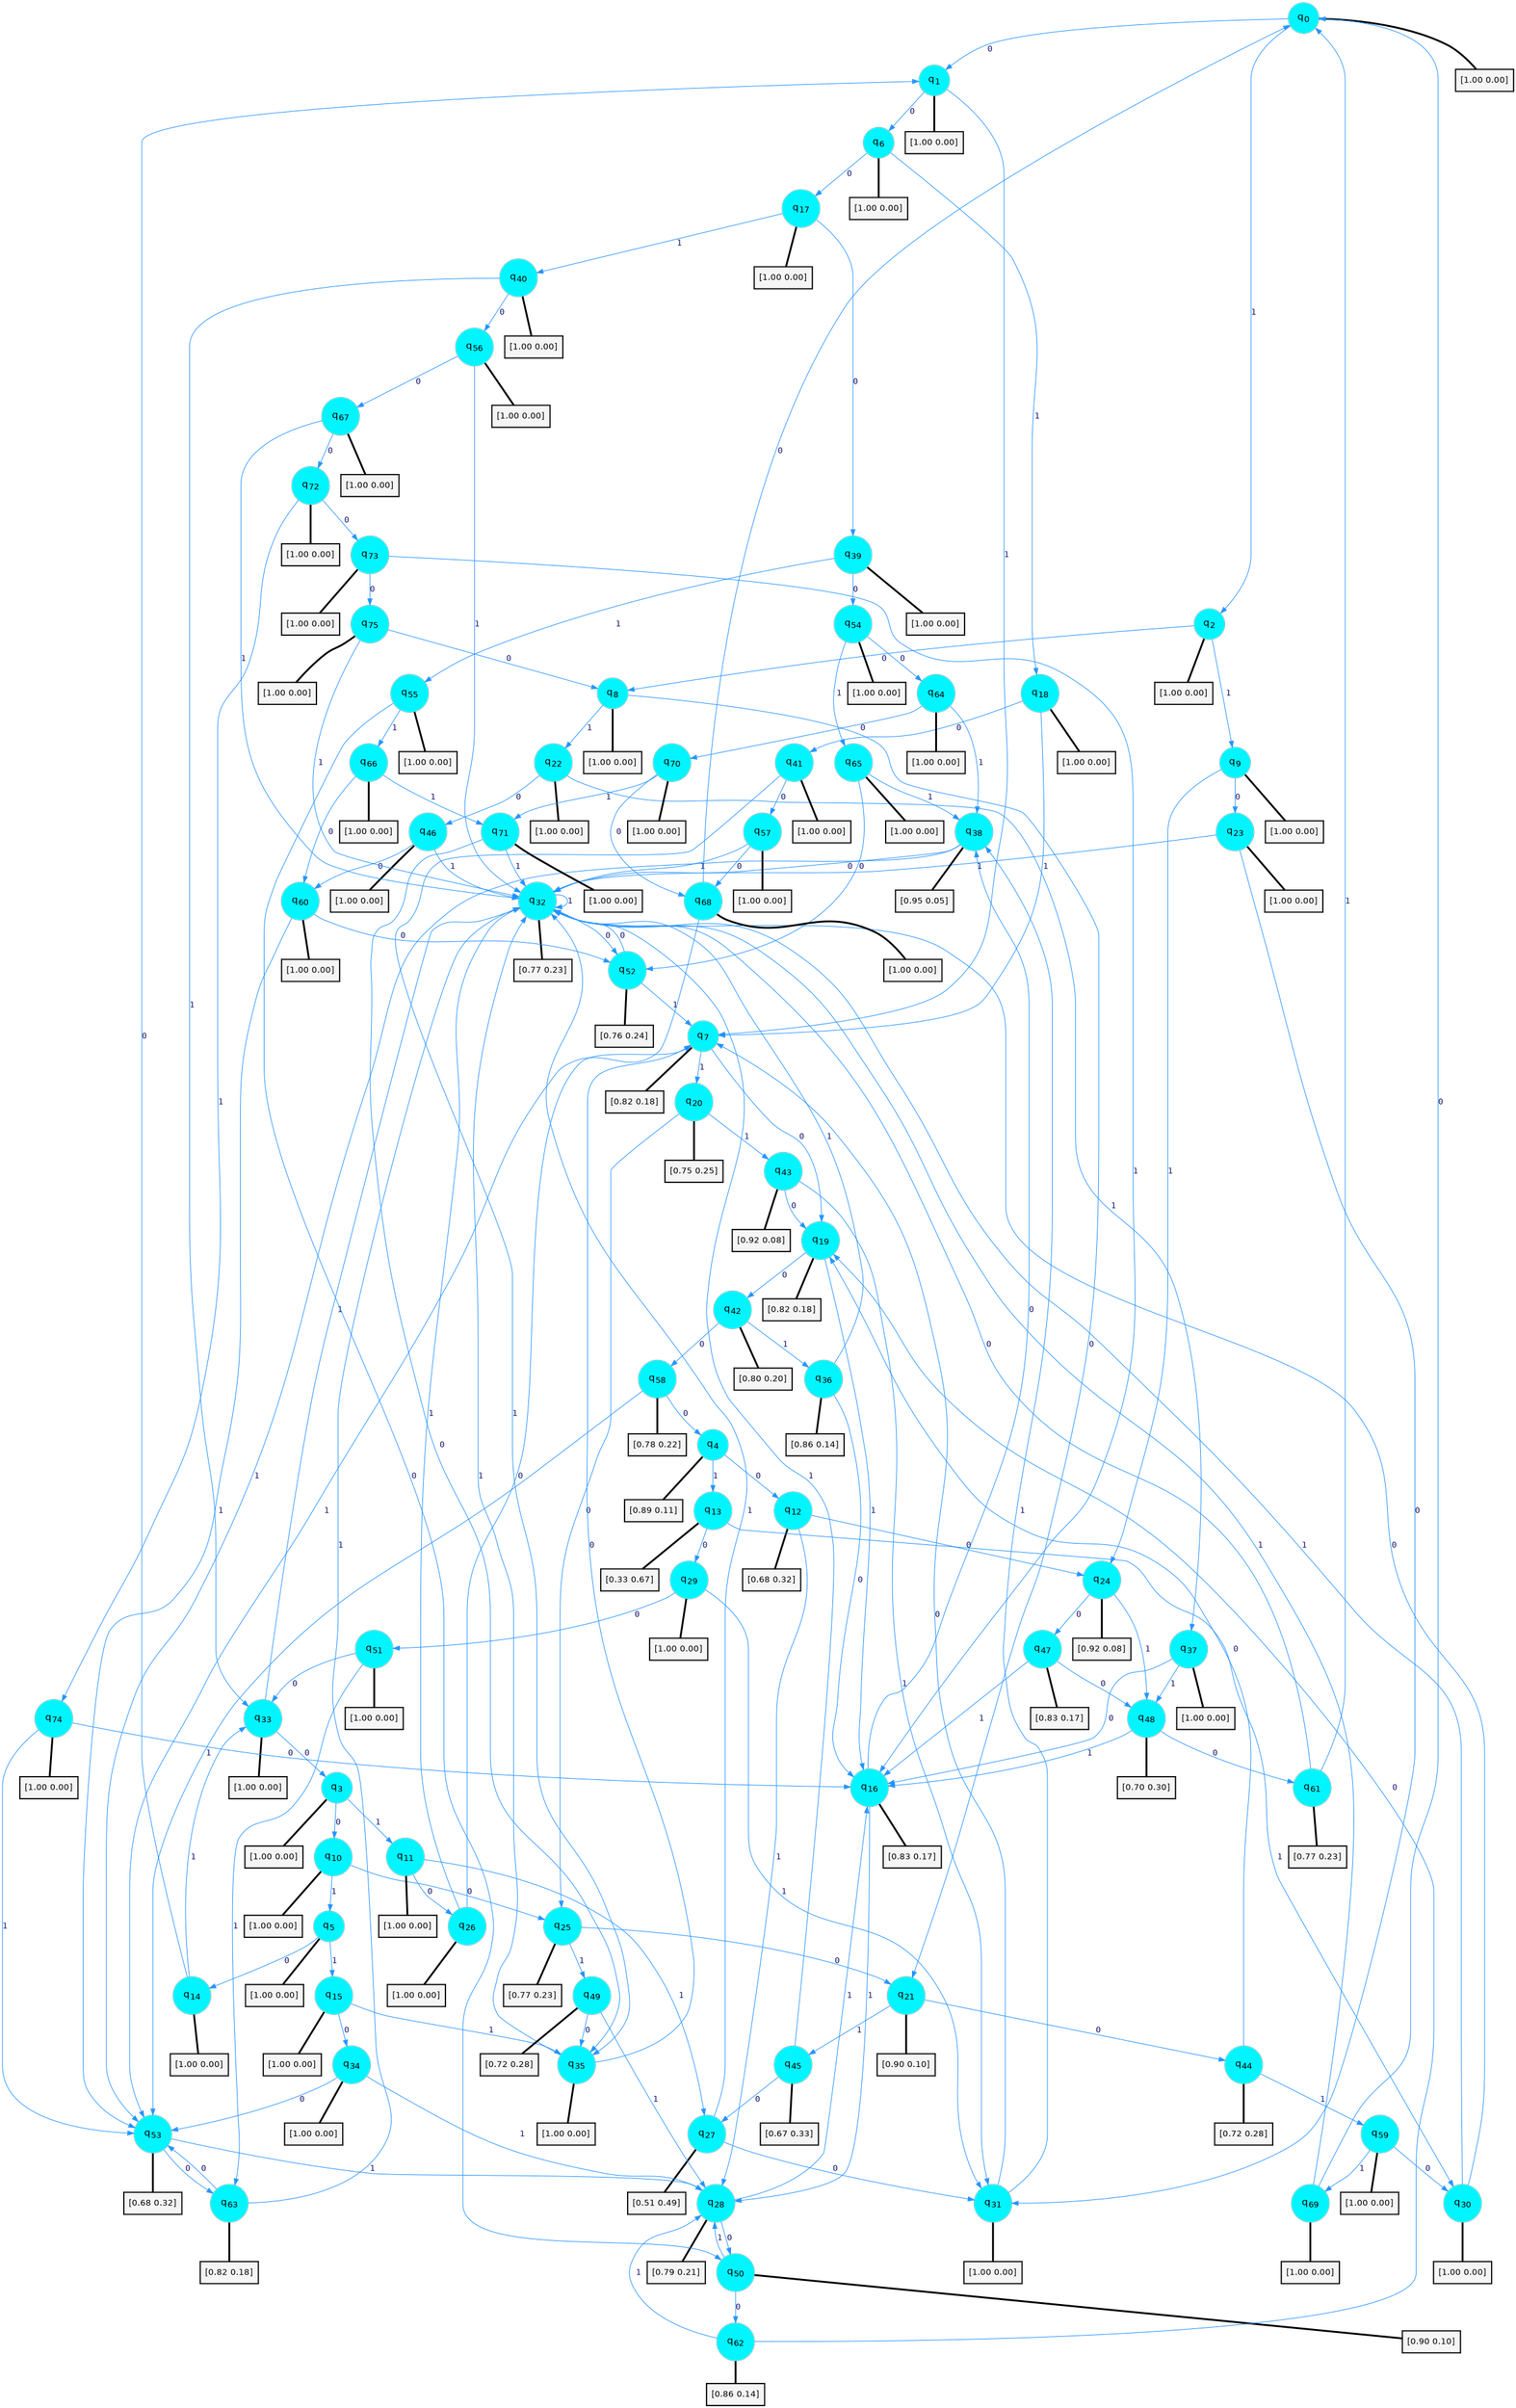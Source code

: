 digraph G {
graph [
bgcolor=transparent, dpi=300, rankdir=TD, size="40,25"];
node [
color=gray, fillcolor=turquoise1, fontcolor=black, fontname=Helvetica, fontsize=16, fontweight=bold, shape=circle, style=filled];
edge [
arrowsize=1, color=dodgerblue1, fontcolor=midnightblue, fontname=courier, fontweight=bold, penwidth=1, style=solid, weight=20];
0[label=<q<SUB>0</SUB>>];
1[label=<q<SUB>1</SUB>>];
2[label=<q<SUB>2</SUB>>];
3[label=<q<SUB>3</SUB>>];
4[label=<q<SUB>4</SUB>>];
5[label=<q<SUB>5</SUB>>];
6[label=<q<SUB>6</SUB>>];
7[label=<q<SUB>7</SUB>>];
8[label=<q<SUB>8</SUB>>];
9[label=<q<SUB>9</SUB>>];
10[label=<q<SUB>10</SUB>>];
11[label=<q<SUB>11</SUB>>];
12[label=<q<SUB>12</SUB>>];
13[label=<q<SUB>13</SUB>>];
14[label=<q<SUB>14</SUB>>];
15[label=<q<SUB>15</SUB>>];
16[label=<q<SUB>16</SUB>>];
17[label=<q<SUB>17</SUB>>];
18[label=<q<SUB>18</SUB>>];
19[label=<q<SUB>19</SUB>>];
20[label=<q<SUB>20</SUB>>];
21[label=<q<SUB>21</SUB>>];
22[label=<q<SUB>22</SUB>>];
23[label=<q<SUB>23</SUB>>];
24[label=<q<SUB>24</SUB>>];
25[label=<q<SUB>25</SUB>>];
26[label=<q<SUB>26</SUB>>];
27[label=<q<SUB>27</SUB>>];
28[label=<q<SUB>28</SUB>>];
29[label=<q<SUB>29</SUB>>];
30[label=<q<SUB>30</SUB>>];
31[label=<q<SUB>31</SUB>>];
32[label=<q<SUB>32</SUB>>];
33[label=<q<SUB>33</SUB>>];
34[label=<q<SUB>34</SUB>>];
35[label=<q<SUB>35</SUB>>];
36[label=<q<SUB>36</SUB>>];
37[label=<q<SUB>37</SUB>>];
38[label=<q<SUB>38</SUB>>];
39[label=<q<SUB>39</SUB>>];
40[label=<q<SUB>40</SUB>>];
41[label=<q<SUB>41</SUB>>];
42[label=<q<SUB>42</SUB>>];
43[label=<q<SUB>43</SUB>>];
44[label=<q<SUB>44</SUB>>];
45[label=<q<SUB>45</SUB>>];
46[label=<q<SUB>46</SUB>>];
47[label=<q<SUB>47</SUB>>];
48[label=<q<SUB>48</SUB>>];
49[label=<q<SUB>49</SUB>>];
50[label=<q<SUB>50</SUB>>];
51[label=<q<SUB>51</SUB>>];
52[label=<q<SUB>52</SUB>>];
53[label=<q<SUB>53</SUB>>];
54[label=<q<SUB>54</SUB>>];
55[label=<q<SUB>55</SUB>>];
56[label=<q<SUB>56</SUB>>];
57[label=<q<SUB>57</SUB>>];
58[label=<q<SUB>58</SUB>>];
59[label=<q<SUB>59</SUB>>];
60[label=<q<SUB>60</SUB>>];
61[label=<q<SUB>61</SUB>>];
62[label=<q<SUB>62</SUB>>];
63[label=<q<SUB>63</SUB>>];
64[label=<q<SUB>64</SUB>>];
65[label=<q<SUB>65</SUB>>];
66[label=<q<SUB>66</SUB>>];
67[label=<q<SUB>67</SUB>>];
68[label=<q<SUB>68</SUB>>];
69[label=<q<SUB>69</SUB>>];
70[label=<q<SUB>70</SUB>>];
71[label=<q<SUB>71</SUB>>];
72[label=<q<SUB>72</SUB>>];
73[label=<q<SUB>73</SUB>>];
74[label=<q<SUB>74</SUB>>];
75[label=<q<SUB>75</SUB>>];
76[label="[1.00 0.00]", shape=box,fontcolor=black, fontname=Helvetica, fontsize=14, penwidth=2, fillcolor=whitesmoke,color=black];
77[label="[1.00 0.00]", shape=box,fontcolor=black, fontname=Helvetica, fontsize=14, penwidth=2, fillcolor=whitesmoke,color=black];
78[label="[1.00 0.00]", shape=box,fontcolor=black, fontname=Helvetica, fontsize=14, penwidth=2, fillcolor=whitesmoke,color=black];
79[label="[1.00 0.00]", shape=box,fontcolor=black, fontname=Helvetica, fontsize=14, penwidth=2, fillcolor=whitesmoke,color=black];
80[label="[0.89 0.11]", shape=box,fontcolor=black, fontname=Helvetica, fontsize=14, penwidth=2, fillcolor=whitesmoke,color=black];
81[label="[1.00 0.00]", shape=box,fontcolor=black, fontname=Helvetica, fontsize=14, penwidth=2, fillcolor=whitesmoke,color=black];
82[label="[1.00 0.00]", shape=box,fontcolor=black, fontname=Helvetica, fontsize=14, penwidth=2, fillcolor=whitesmoke,color=black];
83[label="[0.82 0.18]", shape=box,fontcolor=black, fontname=Helvetica, fontsize=14, penwidth=2, fillcolor=whitesmoke,color=black];
84[label="[1.00 0.00]", shape=box,fontcolor=black, fontname=Helvetica, fontsize=14, penwidth=2, fillcolor=whitesmoke,color=black];
85[label="[1.00 0.00]", shape=box,fontcolor=black, fontname=Helvetica, fontsize=14, penwidth=2, fillcolor=whitesmoke,color=black];
86[label="[1.00 0.00]", shape=box,fontcolor=black, fontname=Helvetica, fontsize=14, penwidth=2, fillcolor=whitesmoke,color=black];
87[label="[1.00 0.00]", shape=box,fontcolor=black, fontname=Helvetica, fontsize=14, penwidth=2, fillcolor=whitesmoke,color=black];
88[label="[0.68 0.32]", shape=box,fontcolor=black, fontname=Helvetica, fontsize=14, penwidth=2, fillcolor=whitesmoke,color=black];
89[label="[0.33 0.67]", shape=box,fontcolor=black, fontname=Helvetica, fontsize=14, penwidth=2, fillcolor=whitesmoke,color=black];
90[label="[1.00 0.00]", shape=box,fontcolor=black, fontname=Helvetica, fontsize=14, penwidth=2, fillcolor=whitesmoke,color=black];
91[label="[1.00 0.00]", shape=box,fontcolor=black, fontname=Helvetica, fontsize=14, penwidth=2, fillcolor=whitesmoke,color=black];
92[label="[0.83 0.17]", shape=box,fontcolor=black, fontname=Helvetica, fontsize=14, penwidth=2, fillcolor=whitesmoke,color=black];
93[label="[1.00 0.00]", shape=box,fontcolor=black, fontname=Helvetica, fontsize=14, penwidth=2, fillcolor=whitesmoke,color=black];
94[label="[1.00 0.00]", shape=box,fontcolor=black, fontname=Helvetica, fontsize=14, penwidth=2, fillcolor=whitesmoke,color=black];
95[label="[0.82 0.18]", shape=box,fontcolor=black, fontname=Helvetica, fontsize=14, penwidth=2, fillcolor=whitesmoke,color=black];
96[label="[0.75 0.25]", shape=box,fontcolor=black, fontname=Helvetica, fontsize=14, penwidth=2, fillcolor=whitesmoke,color=black];
97[label="[0.90 0.10]", shape=box,fontcolor=black, fontname=Helvetica, fontsize=14, penwidth=2, fillcolor=whitesmoke,color=black];
98[label="[1.00 0.00]", shape=box,fontcolor=black, fontname=Helvetica, fontsize=14, penwidth=2, fillcolor=whitesmoke,color=black];
99[label="[1.00 0.00]", shape=box,fontcolor=black, fontname=Helvetica, fontsize=14, penwidth=2, fillcolor=whitesmoke,color=black];
100[label="[0.92 0.08]", shape=box,fontcolor=black, fontname=Helvetica, fontsize=14, penwidth=2, fillcolor=whitesmoke,color=black];
101[label="[0.77 0.23]", shape=box,fontcolor=black, fontname=Helvetica, fontsize=14, penwidth=2, fillcolor=whitesmoke,color=black];
102[label="[1.00 0.00]", shape=box,fontcolor=black, fontname=Helvetica, fontsize=14, penwidth=2, fillcolor=whitesmoke,color=black];
103[label="[0.51 0.49]", shape=box,fontcolor=black, fontname=Helvetica, fontsize=14, penwidth=2, fillcolor=whitesmoke,color=black];
104[label="[0.79 0.21]", shape=box,fontcolor=black, fontname=Helvetica, fontsize=14, penwidth=2, fillcolor=whitesmoke,color=black];
105[label="[1.00 0.00]", shape=box,fontcolor=black, fontname=Helvetica, fontsize=14, penwidth=2, fillcolor=whitesmoke,color=black];
106[label="[1.00 0.00]", shape=box,fontcolor=black, fontname=Helvetica, fontsize=14, penwidth=2, fillcolor=whitesmoke,color=black];
107[label="[1.00 0.00]", shape=box,fontcolor=black, fontname=Helvetica, fontsize=14, penwidth=2, fillcolor=whitesmoke,color=black];
108[label="[0.77 0.23]", shape=box,fontcolor=black, fontname=Helvetica, fontsize=14, penwidth=2, fillcolor=whitesmoke,color=black];
109[label="[1.00 0.00]", shape=box,fontcolor=black, fontname=Helvetica, fontsize=14, penwidth=2, fillcolor=whitesmoke,color=black];
110[label="[1.00 0.00]", shape=box,fontcolor=black, fontname=Helvetica, fontsize=14, penwidth=2, fillcolor=whitesmoke,color=black];
111[label="[1.00 0.00]", shape=box,fontcolor=black, fontname=Helvetica, fontsize=14, penwidth=2, fillcolor=whitesmoke,color=black];
112[label="[0.86 0.14]", shape=box,fontcolor=black, fontname=Helvetica, fontsize=14, penwidth=2, fillcolor=whitesmoke,color=black];
113[label="[1.00 0.00]", shape=box,fontcolor=black, fontname=Helvetica, fontsize=14, penwidth=2, fillcolor=whitesmoke,color=black];
114[label="[0.95 0.05]", shape=box,fontcolor=black, fontname=Helvetica, fontsize=14, penwidth=2, fillcolor=whitesmoke,color=black];
115[label="[1.00 0.00]", shape=box,fontcolor=black, fontname=Helvetica, fontsize=14, penwidth=2, fillcolor=whitesmoke,color=black];
116[label="[1.00 0.00]", shape=box,fontcolor=black, fontname=Helvetica, fontsize=14, penwidth=2, fillcolor=whitesmoke,color=black];
117[label="[1.00 0.00]", shape=box,fontcolor=black, fontname=Helvetica, fontsize=14, penwidth=2, fillcolor=whitesmoke,color=black];
118[label="[0.80 0.20]", shape=box,fontcolor=black, fontname=Helvetica, fontsize=14, penwidth=2, fillcolor=whitesmoke,color=black];
119[label="[0.92 0.08]", shape=box,fontcolor=black, fontname=Helvetica, fontsize=14, penwidth=2, fillcolor=whitesmoke,color=black];
120[label="[0.72 0.28]", shape=box,fontcolor=black, fontname=Helvetica, fontsize=14, penwidth=2, fillcolor=whitesmoke,color=black];
121[label="[0.67 0.33]", shape=box,fontcolor=black, fontname=Helvetica, fontsize=14, penwidth=2, fillcolor=whitesmoke,color=black];
122[label="[1.00 0.00]", shape=box,fontcolor=black, fontname=Helvetica, fontsize=14, penwidth=2, fillcolor=whitesmoke,color=black];
123[label="[0.83 0.17]", shape=box,fontcolor=black, fontname=Helvetica, fontsize=14, penwidth=2, fillcolor=whitesmoke,color=black];
124[label="[0.70 0.30]", shape=box,fontcolor=black, fontname=Helvetica, fontsize=14, penwidth=2, fillcolor=whitesmoke,color=black];
125[label="[0.72 0.28]", shape=box,fontcolor=black, fontname=Helvetica, fontsize=14, penwidth=2, fillcolor=whitesmoke,color=black];
126[label="[0.90 0.10]", shape=box,fontcolor=black, fontname=Helvetica, fontsize=14, penwidth=2, fillcolor=whitesmoke,color=black];
127[label="[1.00 0.00]", shape=box,fontcolor=black, fontname=Helvetica, fontsize=14, penwidth=2, fillcolor=whitesmoke,color=black];
128[label="[0.76 0.24]", shape=box,fontcolor=black, fontname=Helvetica, fontsize=14, penwidth=2, fillcolor=whitesmoke,color=black];
129[label="[0.68 0.32]", shape=box,fontcolor=black, fontname=Helvetica, fontsize=14, penwidth=2, fillcolor=whitesmoke,color=black];
130[label="[1.00 0.00]", shape=box,fontcolor=black, fontname=Helvetica, fontsize=14, penwidth=2, fillcolor=whitesmoke,color=black];
131[label="[1.00 0.00]", shape=box,fontcolor=black, fontname=Helvetica, fontsize=14, penwidth=2, fillcolor=whitesmoke,color=black];
132[label="[1.00 0.00]", shape=box,fontcolor=black, fontname=Helvetica, fontsize=14, penwidth=2, fillcolor=whitesmoke,color=black];
133[label="[1.00 0.00]", shape=box,fontcolor=black, fontname=Helvetica, fontsize=14, penwidth=2, fillcolor=whitesmoke,color=black];
134[label="[0.78 0.22]", shape=box,fontcolor=black, fontname=Helvetica, fontsize=14, penwidth=2, fillcolor=whitesmoke,color=black];
135[label="[1.00 0.00]", shape=box,fontcolor=black, fontname=Helvetica, fontsize=14, penwidth=2, fillcolor=whitesmoke,color=black];
136[label="[1.00 0.00]", shape=box,fontcolor=black, fontname=Helvetica, fontsize=14, penwidth=2, fillcolor=whitesmoke,color=black];
137[label="[0.77 0.23]", shape=box,fontcolor=black, fontname=Helvetica, fontsize=14, penwidth=2, fillcolor=whitesmoke,color=black];
138[label="[0.86 0.14]", shape=box,fontcolor=black, fontname=Helvetica, fontsize=14, penwidth=2, fillcolor=whitesmoke,color=black];
139[label="[0.82 0.18]", shape=box,fontcolor=black, fontname=Helvetica, fontsize=14, penwidth=2, fillcolor=whitesmoke,color=black];
140[label="[1.00 0.00]", shape=box,fontcolor=black, fontname=Helvetica, fontsize=14, penwidth=2, fillcolor=whitesmoke,color=black];
141[label="[1.00 0.00]", shape=box,fontcolor=black, fontname=Helvetica, fontsize=14, penwidth=2, fillcolor=whitesmoke,color=black];
142[label="[1.00 0.00]", shape=box,fontcolor=black, fontname=Helvetica, fontsize=14, penwidth=2, fillcolor=whitesmoke,color=black];
143[label="[1.00 0.00]", shape=box,fontcolor=black, fontname=Helvetica, fontsize=14, penwidth=2, fillcolor=whitesmoke,color=black];
144[label="[1.00 0.00]", shape=box,fontcolor=black, fontname=Helvetica, fontsize=14, penwidth=2, fillcolor=whitesmoke,color=black];
145[label="[1.00 0.00]", shape=box,fontcolor=black, fontname=Helvetica, fontsize=14, penwidth=2, fillcolor=whitesmoke,color=black];
146[label="[1.00 0.00]", shape=box,fontcolor=black, fontname=Helvetica, fontsize=14, penwidth=2, fillcolor=whitesmoke,color=black];
147[label="[1.00 0.00]", shape=box,fontcolor=black, fontname=Helvetica, fontsize=14, penwidth=2, fillcolor=whitesmoke,color=black];
148[label="[1.00 0.00]", shape=box,fontcolor=black, fontname=Helvetica, fontsize=14, penwidth=2, fillcolor=whitesmoke,color=black];
149[label="[1.00 0.00]", shape=box,fontcolor=black, fontname=Helvetica, fontsize=14, penwidth=2, fillcolor=whitesmoke,color=black];
150[label="[1.00 0.00]", shape=box,fontcolor=black, fontname=Helvetica, fontsize=14, penwidth=2, fillcolor=whitesmoke,color=black];
151[label="[1.00 0.00]", shape=box,fontcolor=black, fontname=Helvetica, fontsize=14, penwidth=2, fillcolor=whitesmoke,color=black];
0->1 [label=0];
0->2 [label=1];
0->76 [arrowhead=none, penwidth=3,color=black];
1->6 [label=0];
1->7 [label=1];
1->77 [arrowhead=none, penwidth=3,color=black];
2->8 [label=0];
2->9 [label=1];
2->78 [arrowhead=none, penwidth=3,color=black];
3->10 [label=0];
3->11 [label=1];
3->79 [arrowhead=none, penwidth=3,color=black];
4->12 [label=0];
4->13 [label=1];
4->80 [arrowhead=none, penwidth=3,color=black];
5->14 [label=0];
5->15 [label=1];
5->81 [arrowhead=none, penwidth=3,color=black];
6->17 [label=0];
6->18 [label=1];
6->82 [arrowhead=none, penwidth=3,color=black];
7->19 [label=0];
7->20 [label=1];
7->83 [arrowhead=none, penwidth=3,color=black];
8->21 [label=0];
8->22 [label=1];
8->84 [arrowhead=none, penwidth=3,color=black];
9->23 [label=0];
9->24 [label=1];
9->85 [arrowhead=none, penwidth=3,color=black];
10->25 [label=0];
10->5 [label=1];
10->86 [arrowhead=none, penwidth=3,color=black];
11->26 [label=0];
11->27 [label=1];
11->87 [arrowhead=none, penwidth=3,color=black];
12->24 [label=0];
12->28 [label=1];
12->88 [arrowhead=none, penwidth=3,color=black];
13->29 [label=0];
13->30 [label=1];
13->89 [arrowhead=none, penwidth=3,color=black];
14->1 [label=0];
14->33 [label=1];
14->90 [arrowhead=none, penwidth=3,color=black];
15->34 [label=0];
15->35 [label=1];
15->91 [arrowhead=none, penwidth=3,color=black];
16->38 [label=0];
16->28 [label=1];
16->92 [arrowhead=none, penwidth=3,color=black];
17->39 [label=0];
17->40 [label=1];
17->93 [arrowhead=none, penwidth=3,color=black];
18->41 [label=0];
18->7 [label=1];
18->94 [arrowhead=none, penwidth=3,color=black];
19->42 [label=0];
19->16 [label=1];
19->95 [arrowhead=none, penwidth=3,color=black];
20->25 [label=0];
20->43 [label=1];
20->96 [arrowhead=none, penwidth=3,color=black];
21->44 [label=0];
21->45 [label=1];
21->97 [arrowhead=none, penwidth=3,color=black];
22->46 [label=0];
22->37 [label=1];
22->98 [arrowhead=none, penwidth=3,color=black];
23->31 [label=0];
23->32 [label=1];
23->99 [arrowhead=none, penwidth=3,color=black];
24->47 [label=0];
24->48 [label=1];
24->100 [arrowhead=none, penwidth=3,color=black];
25->21 [label=0];
25->49 [label=1];
25->101 [arrowhead=none, penwidth=3,color=black];
26->7 [label=0];
26->32 [label=1];
26->102 [arrowhead=none, penwidth=3,color=black];
27->31 [label=0];
27->32 [label=1];
27->103 [arrowhead=none, penwidth=3,color=black];
28->50 [label=0];
28->16 [label=1];
28->104 [arrowhead=none, penwidth=3,color=black];
29->51 [label=0];
29->31 [label=1];
29->105 [arrowhead=none, penwidth=3,color=black];
30->32 [label=0];
30->32 [label=1];
30->106 [arrowhead=none, penwidth=3,color=black];
31->7 [label=0];
31->38 [label=1];
31->107 [arrowhead=none, penwidth=3,color=black];
32->52 [label=0];
32->32 [label=1];
32->108 [arrowhead=none, penwidth=3,color=black];
33->3 [label=0];
33->32 [label=1];
33->109 [arrowhead=none, penwidth=3,color=black];
34->53 [label=0];
34->28 [label=1];
34->110 [arrowhead=none, penwidth=3,color=black];
35->7 [label=0];
35->32 [label=1];
35->111 [arrowhead=none, penwidth=3,color=black];
36->16 [label=0];
36->32 [label=1];
36->112 [arrowhead=none, penwidth=3,color=black];
37->16 [label=0];
37->48 [label=1];
37->113 [arrowhead=none, penwidth=3,color=black];
38->32 [label=0];
38->53 [label=1];
38->114 [arrowhead=none, penwidth=3,color=black];
39->54 [label=0];
39->55 [label=1];
39->115 [arrowhead=none, penwidth=3,color=black];
40->56 [label=0];
40->33 [label=1];
40->116 [arrowhead=none, penwidth=3,color=black];
41->57 [label=0];
41->35 [label=1];
41->117 [arrowhead=none, penwidth=3,color=black];
42->58 [label=0];
42->36 [label=1];
42->118 [arrowhead=none, penwidth=3,color=black];
43->19 [label=0];
43->31 [label=1];
43->119 [arrowhead=none, penwidth=3,color=black];
44->19 [label=0];
44->59 [label=1];
44->120 [arrowhead=none, penwidth=3,color=black];
45->27 [label=0];
45->32 [label=1];
45->121 [arrowhead=none, penwidth=3,color=black];
46->60 [label=0];
46->32 [label=1];
46->122 [arrowhead=none, penwidth=3,color=black];
47->48 [label=0];
47->16 [label=1];
47->123 [arrowhead=none, penwidth=3,color=black];
48->61 [label=0];
48->16 [label=1];
48->124 [arrowhead=none, penwidth=3,color=black];
49->35 [label=0];
49->28 [label=1];
49->125 [arrowhead=none, penwidth=3,color=black];
50->62 [label=0];
50->28 [label=1];
50->126 [arrowhead=none, penwidth=3,color=black];
51->33 [label=0];
51->63 [label=1];
51->127 [arrowhead=none, penwidth=3,color=black];
52->32 [label=0];
52->7 [label=1];
52->128 [arrowhead=none, penwidth=3,color=black];
53->63 [label=0];
53->28 [label=1];
53->129 [arrowhead=none, penwidth=3,color=black];
54->64 [label=0];
54->65 [label=1];
54->130 [arrowhead=none, penwidth=3,color=black];
55->50 [label=0];
55->66 [label=1];
55->131 [arrowhead=none, penwidth=3,color=black];
56->67 [label=0];
56->32 [label=1];
56->132 [arrowhead=none, penwidth=3,color=black];
57->68 [label=0];
57->32 [label=1];
57->133 [arrowhead=none, penwidth=3,color=black];
58->4 [label=0];
58->53 [label=1];
58->134 [arrowhead=none, penwidth=3,color=black];
59->30 [label=0];
59->69 [label=1];
59->135 [arrowhead=none, penwidth=3,color=black];
60->52 [label=0];
60->53 [label=1];
60->136 [arrowhead=none, penwidth=3,color=black];
61->32 [label=0];
61->0 [label=1];
61->137 [arrowhead=none, penwidth=3,color=black];
62->19 [label=0];
62->28 [label=1];
62->138 [arrowhead=none, penwidth=3,color=black];
63->53 [label=0];
63->32 [label=1];
63->139 [arrowhead=none, penwidth=3,color=black];
64->70 [label=0];
64->38 [label=1];
64->140 [arrowhead=none, penwidth=3,color=black];
65->52 [label=0];
65->38 [label=1];
65->141 [arrowhead=none, penwidth=3,color=black];
66->60 [label=0];
66->71 [label=1];
66->142 [arrowhead=none, penwidth=3,color=black];
67->72 [label=0];
67->32 [label=1];
67->143 [arrowhead=none, penwidth=3,color=black];
68->0 [label=0];
68->53 [label=1];
68->144 [arrowhead=none, penwidth=3,color=black];
69->0 [label=0];
69->32 [label=1];
69->145 [arrowhead=none, penwidth=3,color=black];
70->68 [label=0];
70->71 [label=1];
70->146 [arrowhead=none, penwidth=3,color=black];
71->35 [label=0];
71->32 [label=1];
71->147 [arrowhead=none, penwidth=3,color=black];
72->73 [label=0];
72->74 [label=1];
72->148 [arrowhead=none, penwidth=3,color=black];
73->75 [label=0];
73->16 [label=1];
73->149 [arrowhead=none, penwidth=3,color=black];
74->16 [label=0];
74->53 [label=1];
74->150 [arrowhead=none, penwidth=3,color=black];
75->8 [label=0];
75->32 [label=1];
75->151 [arrowhead=none, penwidth=3,color=black];
}
